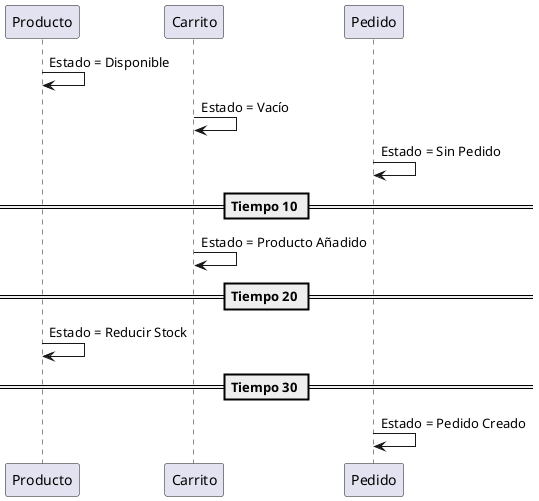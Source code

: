 @startuml
participant "Producto" as P
participant "Carrito" as C
participant "Pedido" as O

P -> P : Estado = Disponible
C -> C : Estado = Vacío
O -> O : Estado = Sin Pedido

== Tiempo 10 ==
C -> C : Estado = Producto Añadido

== Tiempo 20 ==
P -> P : Estado = Reducir Stock

== Tiempo 30 ==
O -> O : Estado = Pedido Creado
@enduml



